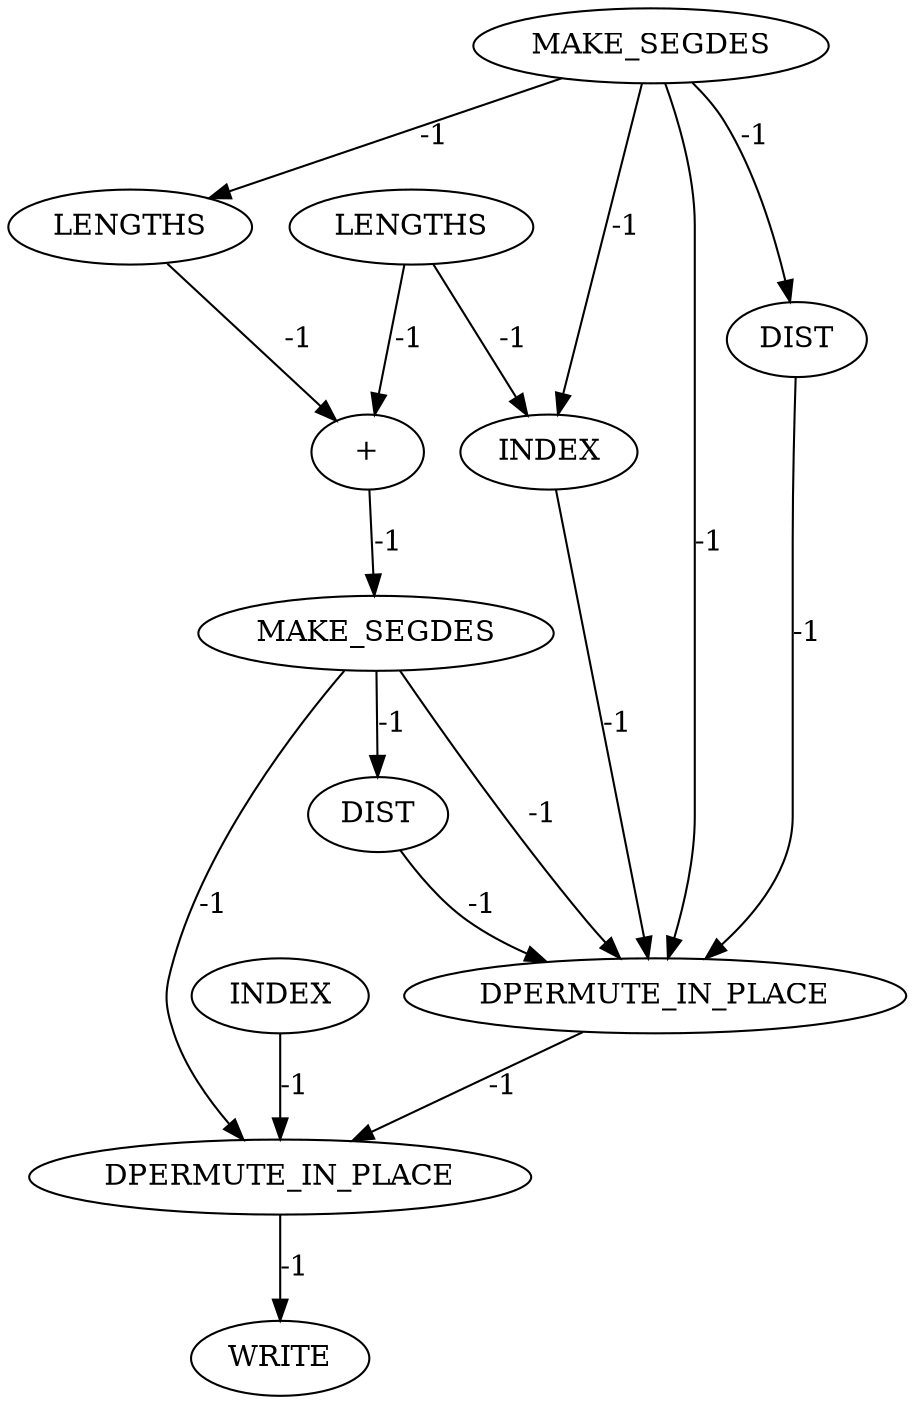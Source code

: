 digraph {
	maximal_independent_set_large_rl_INST_3055 [label=MAKE_SEGDES cost=0]
	maximal_independent_set_large_rl_INST_5988 [label=DPERMUTE_IN_PLACE cost=0]
	maximal_independent_set_large_rl_INST_3099 [label=MAKE_SEGDES cost=0]
	maximal_independent_set_large_rl_INST_3075 [label=LENGTHS cost=0]
	maximal_independent_set_large_rl_INST_3071 [label=INDEX cost=0]
	maximal_independent_set_large_rl_INST_3094 [label="+" cost=0]
	maximal_independent_set_large_rl_INST_3093 [label=LENGTHS cost=0]
	maximal_independent_set_large_rl_INST_3061 [label=DIST cost=0]
	maximal_independent_set_large_rl_INST_3083 [label=INDEX cost=0]
	maximal_independent_set_large_rl_INST_3129 [label=WRITE cost=0]
	maximal_independent_set_large_rl_INST_5987 [label=DPERMUTE_IN_PLACE cost=0]
	maximal_independent_set_large_rl_INST_3105 [label=DIST cost=0]
	maximal_independent_set_large_rl_INST_3055 -> maximal_independent_set_large_rl_INST_3061 [label=-1 cost=-1]
	maximal_independent_set_large_rl_INST_3055 -> maximal_independent_set_large_rl_INST_3083 [label=-1 cost=-1]
	maximal_independent_set_large_rl_INST_3055 -> maximal_independent_set_large_rl_INST_3093 [label=-1 cost=-1]
	maximal_independent_set_large_rl_INST_3055 -> maximal_independent_set_large_rl_INST_5987 [label=-1 cost=-1]
	maximal_independent_set_large_rl_INST_5988 -> maximal_independent_set_large_rl_INST_3129 [label=-1 cost=-1]
	maximal_independent_set_large_rl_INST_3099 -> maximal_independent_set_large_rl_INST_3105 [label=-1 cost=-1]
	maximal_independent_set_large_rl_INST_3099 -> maximal_independent_set_large_rl_INST_5987 [label=-1 cost=-1]
	maximal_independent_set_large_rl_INST_3099 -> maximal_independent_set_large_rl_INST_5988 [label=-1 cost=-1]
	maximal_independent_set_large_rl_INST_3075 -> maximal_independent_set_large_rl_INST_3083 [label=-1 cost=-1]
	maximal_independent_set_large_rl_INST_3075 -> maximal_independent_set_large_rl_INST_3094 [label=-1 cost=-1]
	maximal_independent_set_large_rl_INST_3071 -> maximal_independent_set_large_rl_INST_5988 [label=-1 cost=-1]
	maximal_independent_set_large_rl_INST_3094 -> maximal_independent_set_large_rl_INST_3099 [label=-1 cost=-1]
	maximal_independent_set_large_rl_INST_3093 -> maximal_independent_set_large_rl_INST_3094 [label=-1 cost=-1]
	maximal_independent_set_large_rl_INST_3061 -> maximal_independent_set_large_rl_INST_5987 [label=-1 cost=-1]
	maximal_independent_set_large_rl_INST_3083 -> maximal_independent_set_large_rl_INST_5987 [label=-1 cost=-1]
	maximal_independent_set_large_rl_INST_5987 -> maximal_independent_set_large_rl_INST_5988 [label=-1 cost=-1]
	maximal_independent_set_large_rl_INST_3105 -> maximal_independent_set_large_rl_INST_5987 [label=-1 cost=-1]
}
